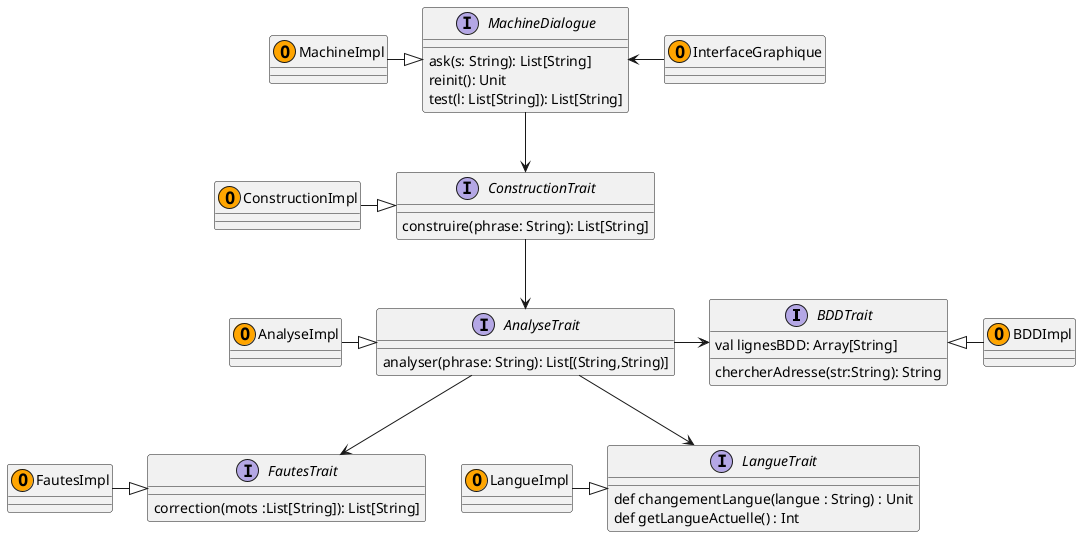 @startuml Avatar

interface BDDTrait{
	val lignesBDD: Array[String]
	chercherAdresse(str:String): String
}

interface MachineDialogue {
	ask(s: String): List[String]
	reinit(): Unit
	test(l: List[String]): List[String]
}

interface ConstructionTrait{
	construire(phrase: String): List[String]
}

interface InterfaceGraphique{

}

interface FautesTrait{
	correction(mots :List[String]): List[String]
}

interface AnalyseTrait{
	analyser(phrase: String): List[(String,String)]
}

interface LangueTrait{
	def changementLangue(langue : String) : Unit
	def getLangueActuelle() : Int
}


class MachineImpl <<(O,Orange)>>
class InterfaceGraphique <<(O,Orange)>>
class ConstructionImpl <<(O,Orange)>>
class AnalyseImpl <<(O,Orange)>>
class BDDImpl <<(O,Orange)>>
class FautesImpl <<(O,Orange)>>
class LangueImpl <<(O,Orange)>>

MachineImpl -|> MachineDialogue
BDDTrait <|-  BDDImpl
ConstructionImpl -|>  ConstructionTrait
AnalyseImpl -|>  AnalyseTrait
FautesImpl -|> FautesTrait
LangueImpl -|> LangueTrait

MachineDialogue --> ConstructionTrait
MachineDialogue <- InterfaceGraphique
ConstructionTrait --> AnalyseTrait
AnalyseTrait -> BDDTrait
AnalyseTrait --> LangueTrait
AnalyseTrait --> FautesTrait

@enduml